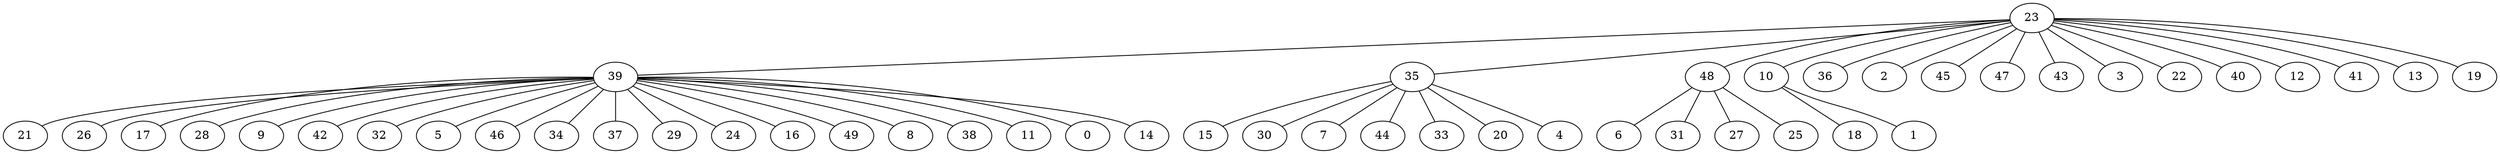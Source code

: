 graph {
  23 -- 39;
  23 -- 35;
  23 -- 48;
  23 -- 10;
  23 -- 36;
  23 -- 2;
  23 -- 45;
  23 -- 47;
  23 -- 43;
  23 -- 3;
  23 -- 22;
  23 -- 40;
  23 -- 12;
  23 -- 41;
  23 -- 13;
  23 -- 19;
  39 -- 21;
  39 -- 26;
  39 -- 17;
  39 -- 28;
  39 -- 9;
  39 -- 42;
  39 -- 32;
  39 -- 5;
  39 -- 46;
  39 -- 34;
  39 -- 37;
  39 -- 29;
  39 -- 24;
  39 -- 16;
  39 -- 49;
  39 -- 8;
  39 -- 38;
  39 -- 11;
  39 -- 0;
  39 -- 14;
  35 -- 15;
  35 -- 30;
  35 -- 7;
  35 -- 44;
  35 -- 33;
  35 -- 20;
  35 -- 4;
  48 -- 6;
  48 -- 31;
  48 -- 27;
  48 -- 25;
  10 -- 18;
  10 -- 1;
}
